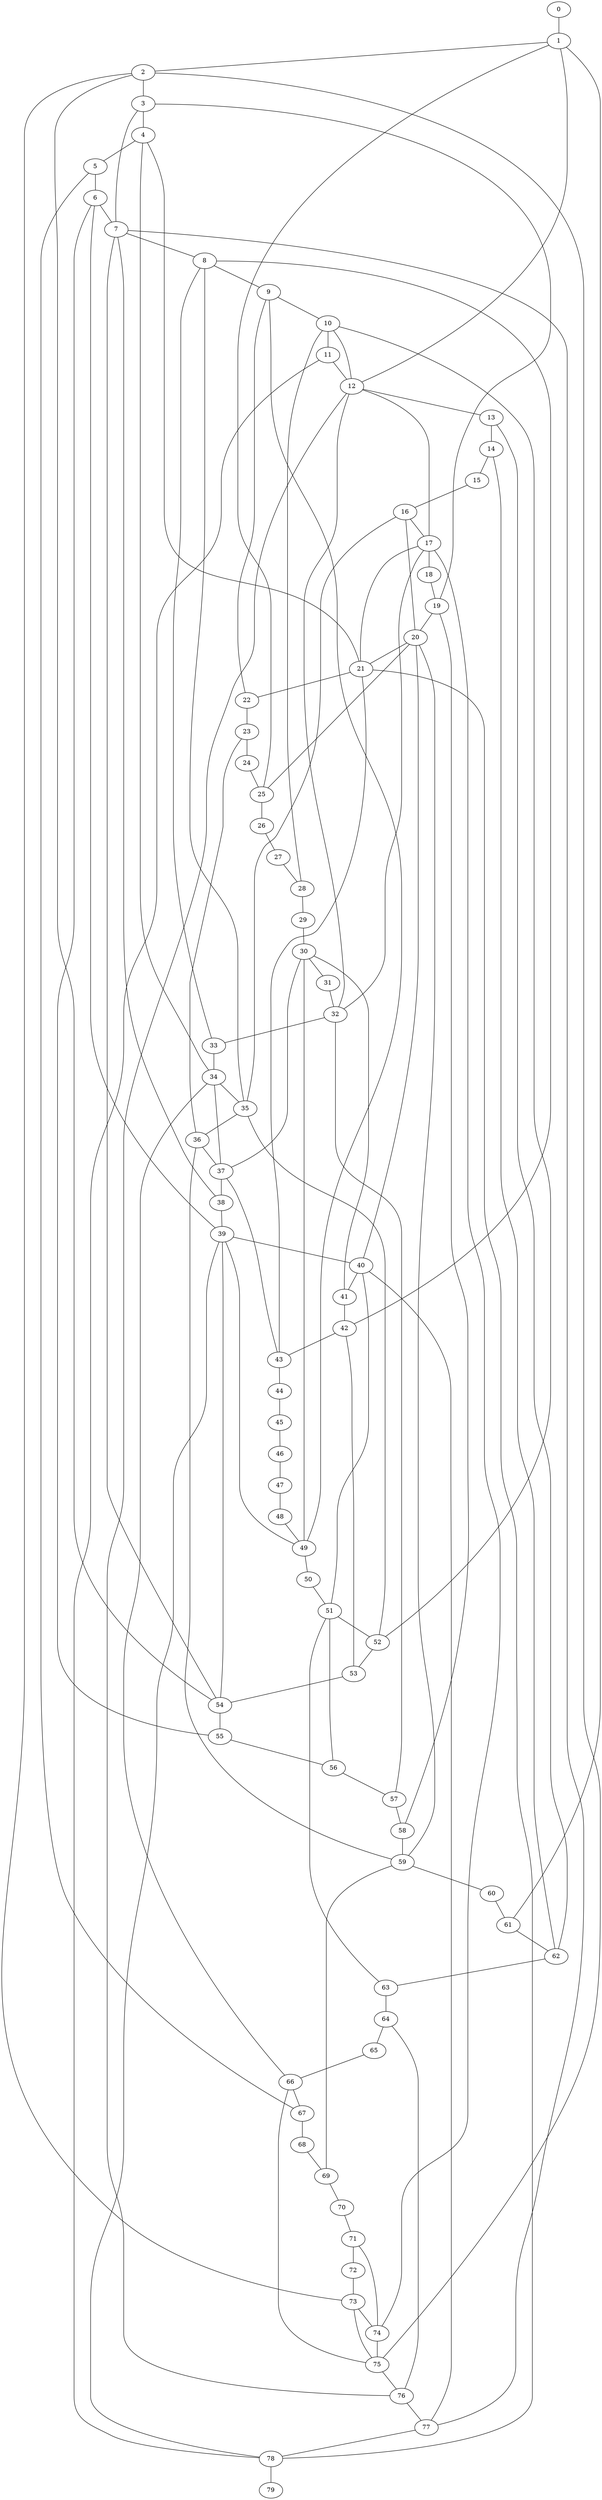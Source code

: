 
graph graphname {
    0 -- 1
1 -- 2
1 -- 25
1 -- 12
1 -- 61
2 -- 3
2 -- 75
2 -- 73
2 -- 54
3 -- 4
3 -- 7
3 -- 19
4 -- 5
4 -- 34
4 -- 21
5 -- 6
5 -- 67
6 -- 7
6 -- 55
6 -- 39
7 -- 8
7 -- 38
7 -- 77
7 -- 54
8 -- 9
8 -- 35
8 -- 33
8 -- 42
9 -- 10
9 -- 22
9 -- 49
10 -- 11
10 -- 52
10 -- 12
10 -- 28
11 -- 12
11 -- 78
12 -- 13
12 -- 32
12 -- 17
12 -- 76
13 -- 14
13 -- 62
14 -- 15
14 -- 62
15 -- 16
16 -- 17
16 -- 35
16 -- 20
17 -- 18
17 -- 74
17 -- 32
17 -- 21
18 -- 19
19 -- 20
19 -- 58
20 -- 21
20 -- 25
20 -- 40
20 -- 59
21 -- 22
21 -- 78
21 -- 43
22 -- 23
23 -- 24
23 -- 36
24 -- 25
25 -- 26
26 -- 27
27 -- 28
28 -- 29
29 -- 30
30 -- 31
30 -- 37
30 -- 41
30 -- 49
31 -- 32
32 -- 33
32 -- 57
33 -- 34
34 -- 35
34 -- 66
34 -- 37
35 -- 36
35 -- 52
36 -- 37
36 -- 59
37 -- 38
37 -- 43
38 -- 39
39 -- 40
39 -- 54
39 -- 78
39 -- 49
40 -- 41
40 -- 51
40 -- 77
41 -- 42
42 -- 43
42 -- 53
43 -- 44
44 -- 45
45 -- 46
46 -- 47
47 -- 48
48 -- 49
49 -- 50
50 -- 51
51 -- 52
51 -- 56
51 -- 63
52 -- 53
53 -- 54
54 -- 55
55 -- 56
56 -- 57
57 -- 58
58 -- 59
59 -- 60
59 -- 69
60 -- 61
61 -- 62
62 -- 63
63 -- 64
64 -- 65
64 -- 76
65 -- 66
66 -- 67
66 -- 75
67 -- 68
68 -- 69
69 -- 70
70 -- 71
71 -- 72
71 -- 74
72 -- 73
73 -- 74
73 -- 75
74 -- 75
75 -- 76
76 -- 77
77 -- 78
78 -- 79

}
